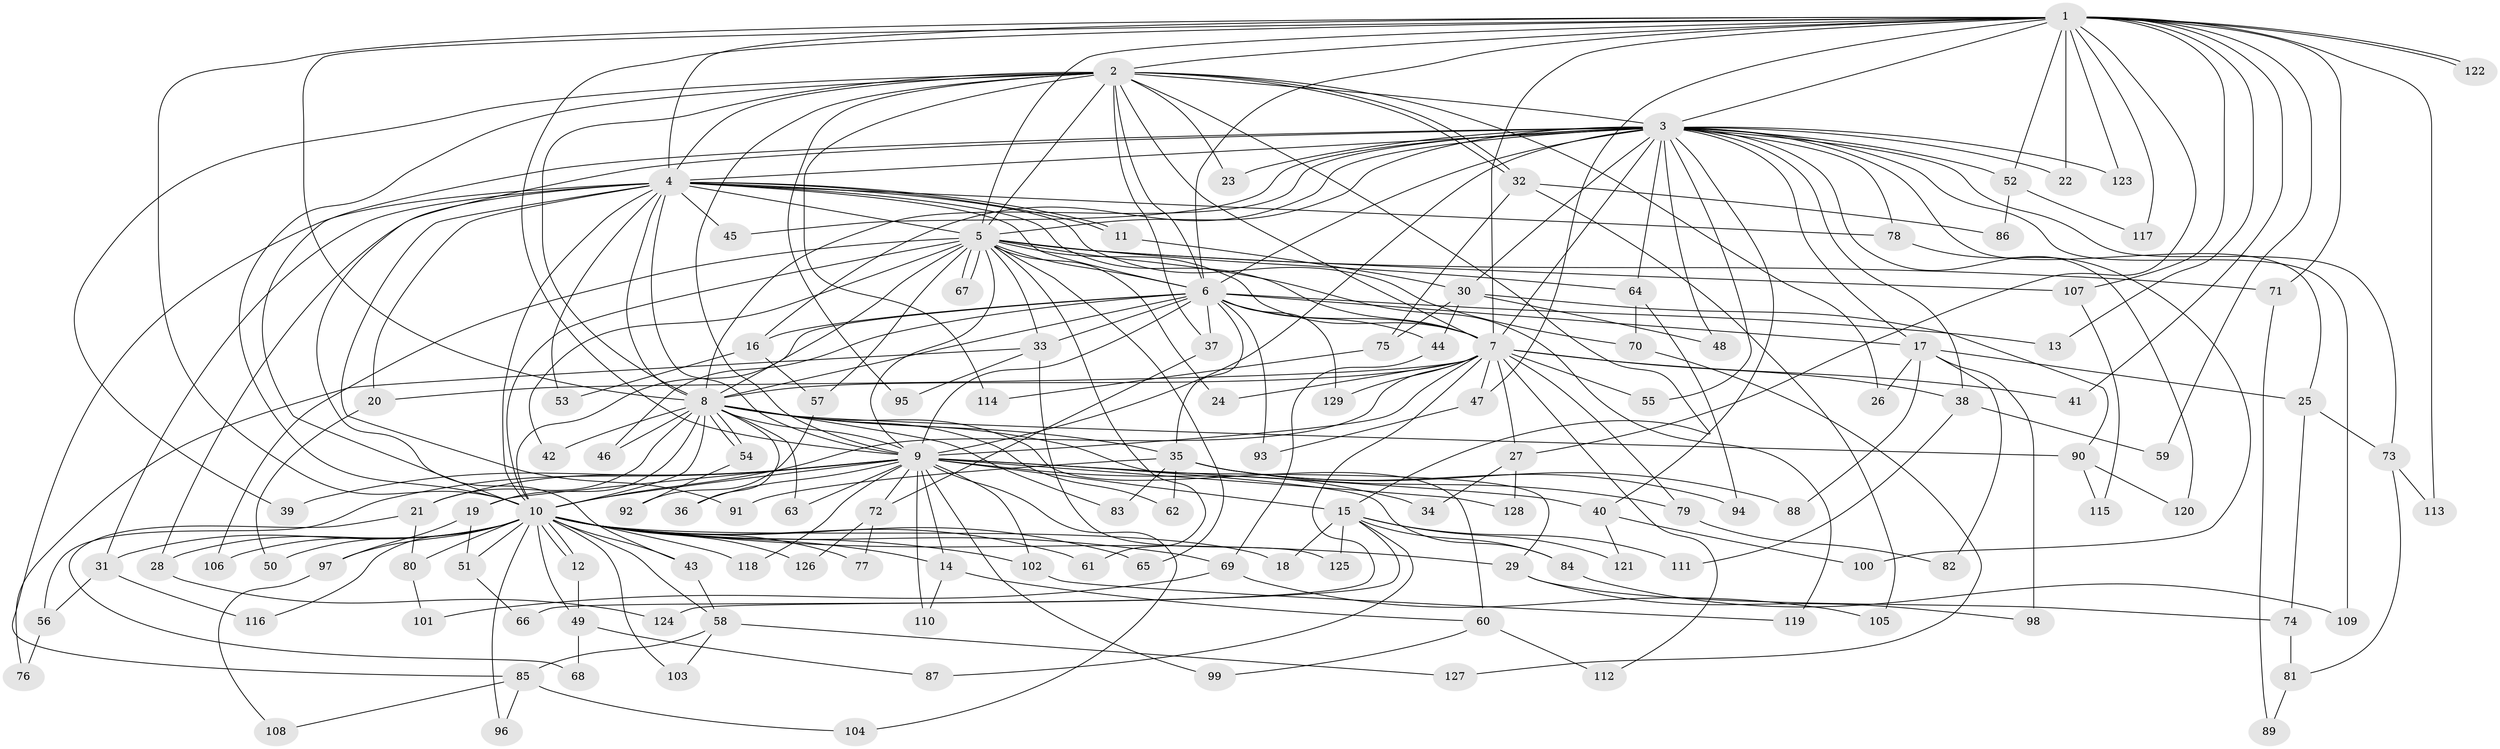 // Generated by graph-tools (version 1.1) at 2025/11/02/27/25 16:11:03]
// undirected, 129 vertices, 283 edges
graph export_dot {
graph [start="1"]
  node [color=gray90,style=filled];
  1;
  2;
  3;
  4;
  5;
  6;
  7;
  8;
  9;
  10;
  11;
  12;
  13;
  14;
  15;
  16;
  17;
  18;
  19;
  20;
  21;
  22;
  23;
  24;
  25;
  26;
  27;
  28;
  29;
  30;
  31;
  32;
  33;
  34;
  35;
  36;
  37;
  38;
  39;
  40;
  41;
  42;
  43;
  44;
  45;
  46;
  47;
  48;
  49;
  50;
  51;
  52;
  53;
  54;
  55;
  56;
  57;
  58;
  59;
  60;
  61;
  62;
  63;
  64;
  65;
  66;
  67;
  68;
  69;
  70;
  71;
  72;
  73;
  74;
  75;
  76;
  77;
  78;
  79;
  80;
  81;
  82;
  83;
  84;
  85;
  86;
  87;
  88;
  89;
  90;
  91;
  92;
  93;
  94;
  95;
  96;
  97;
  98;
  99;
  100;
  101;
  102;
  103;
  104;
  105;
  106;
  107;
  108;
  109;
  110;
  111;
  112;
  113;
  114;
  115;
  116;
  117;
  118;
  119;
  120;
  121;
  122;
  123;
  124;
  125;
  126;
  127;
  128;
  129;
  1 -- 2;
  1 -- 3;
  1 -- 4;
  1 -- 5;
  1 -- 6;
  1 -- 7;
  1 -- 8;
  1 -- 9;
  1 -- 10;
  1 -- 13;
  1 -- 22;
  1 -- 27;
  1 -- 41;
  1 -- 47;
  1 -- 52;
  1 -- 59;
  1 -- 71;
  1 -- 107;
  1 -- 113;
  1 -- 117;
  1 -- 122;
  1 -- 122;
  1 -- 123;
  2 -- 3;
  2 -- 4;
  2 -- 5;
  2 -- 6;
  2 -- 7;
  2 -- 8;
  2 -- 9;
  2 -- 10;
  2 -- 15;
  2 -- 23;
  2 -- 26;
  2 -- 32;
  2 -- 32;
  2 -- 37;
  2 -- 39;
  2 -- 95;
  2 -- 114;
  3 -- 4;
  3 -- 5;
  3 -- 6;
  3 -- 7;
  3 -- 8;
  3 -- 9;
  3 -- 10;
  3 -- 16;
  3 -- 17;
  3 -- 22;
  3 -- 23;
  3 -- 25;
  3 -- 30;
  3 -- 38;
  3 -- 40;
  3 -- 43;
  3 -- 45;
  3 -- 48;
  3 -- 52;
  3 -- 55;
  3 -- 64;
  3 -- 73;
  3 -- 78;
  3 -- 109;
  3 -- 120;
  3 -- 123;
  4 -- 5;
  4 -- 6;
  4 -- 7;
  4 -- 8;
  4 -- 9;
  4 -- 10;
  4 -- 11;
  4 -- 11;
  4 -- 20;
  4 -- 28;
  4 -- 31;
  4 -- 45;
  4 -- 53;
  4 -- 70;
  4 -- 78;
  4 -- 85;
  4 -- 91;
  5 -- 6;
  5 -- 7;
  5 -- 8;
  5 -- 9;
  5 -- 10;
  5 -- 24;
  5 -- 33;
  5 -- 42;
  5 -- 57;
  5 -- 61;
  5 -- 64;
  5 -- 65;
  5 -- 67;
  5 -- 67;
  5 -- 71;
  5 -- 106;
  5 -- 107;
  5 -- 119;
  6 -- 7;
  6 -- 8;
  6 -- 9;
  6 -- 10;
  6 -- 13;
  6 -- 16;
  6 -- 17;
  6 -- 33;
  6 -- 35;
  6 -- 37;
  6 -- 44;
  6 -- 46;
  6 -- 93;
  6 -- 129;
  7 -- 8;
  7 -- 9;
  7 -- 10;
  7 -- 20;
  7 -- 24;
  7 -- 27;
  7 -- 38;
  7 -- 41;
  7 -- 47;
  7 -- 55;
  7 -- 66;
  7 -- 79;
  7 -- 112;
  7 -- 129;
  8 -- 9;
  8 -- 10;
  8 -- 19;
  8 -- 21;
  8 -- 29;
  8 -- 35;
  8 -- 36;
  8 -- 42;
  8 -- 46;
  8 -- 54;
  8 -- 54;
  8 -- 60;
  8 -- 62;
  8 -- 63;
  8 -- 83;
  8 -- 90;
  9 -- 10;
  9 -- 14;
  9 -- 15;
  9 -- 19;
  9 -- 21;
  9 -- 34;
  9 -- 36;
  9 -- 39;
  9 -- 40;
  9 -- 56;
  9 -- 63;
  9 -- 72;
  9 -- 84;
  9 -- 99;
  9 -- 102;
  9 -- 104;
  9 -- 110;
  9 -- 118;
  9 -- 128;
  10 -- 12;
  10 -- 12;
  10 -- 14;
  10 -- 18;
  10 -- 28;
  10 -- 29;
  10 -- 31;
  10 -- 43;
  10 -- 49;
  10 -- 50;
  10 -- 51;
  10 -- 58;
  10 -- 61;
  10 -- 65;
  10 -- 69;
  10 -- 77;
  10 -- 80;
  10 -- 96;
  10 -- 97;
  10 -- 102;
  10 -- 103;
  10 -- 106;
  10 -- 116;
  10 -- 118;
  10 -- 126;
  11 -- 30;
  12 -- 49;
  14 -- 60;
  14 -- 110;
  15 -- 18;
  15 -- 84;
  15 -- 87;
  15 -- 111;
  15 -- 121;
  15 -- 124;
  15 -- 125;
  16 -- 53;
  16 -- 57;
  17 -- 25;
  17 -- 26;
  17 -- 82;
  17 -- 88;
  17 -- 98;
  19 -- 51;
  19 -- 97;
  20 -- 50;
  21 -- 68;
  21 -- 80;
  25 -- 73;
  25 -- 74;
  27 -- 34;
  27 -- 128;
  28 -- 124;
  29 -- 74;
  29 -- 98;
  30 -- 44;
  30 -- 48;
  30 -- 75;
  30 -- 90;
  31 -- 56;
  31 -- 116;
  32 -- 75;
  32 -- 86;
  32 -- 105;
  33 -- 76;
  33 -- 95;
  33 -- 125;
  35 -- 62;
  35 -- 79;
  35 -- 83;
  35 -- 88;
  35 -- 91;
  35 -- 94;
  37 -- 72;
  38 -- 59;
  38 -- 111;
  40 -- 100;
  40 -- 121;
  43 -- 58;
  44 -- 69;
  47 -- 93;
  49 -- 68;
  49 -- 87;
  51 -- 66;
  52 -- 86;
  52 -- 117;
  54 -- 92;
  56 -- 76;
  57 -- 92;
  58 -- 85;
  58 -- 103;
  58 -- 127;
  60 -- 99;
  60 -- 112;
  64 -- 70;
  64 -- 94;
  69 -- 101;
  69 -- 105;
  70 -- 127;
  71 -- 89;
  72 -- 77;
  72 -- 126;
  73 -- 81;
  73 -- 113;
  74 -- 81;
  75 -- 114;
  78 -- 100;
  79 -- 82;
  80 -- 101;
  81 -- 89;
  84 -- 109;
  85 -- 96;
  85 -- 104;
  85 -- 108;
  90 -- 115;
  90 -- 120;
  97 -- 108;
  102 -- 119;
  107 -- 115;
}
